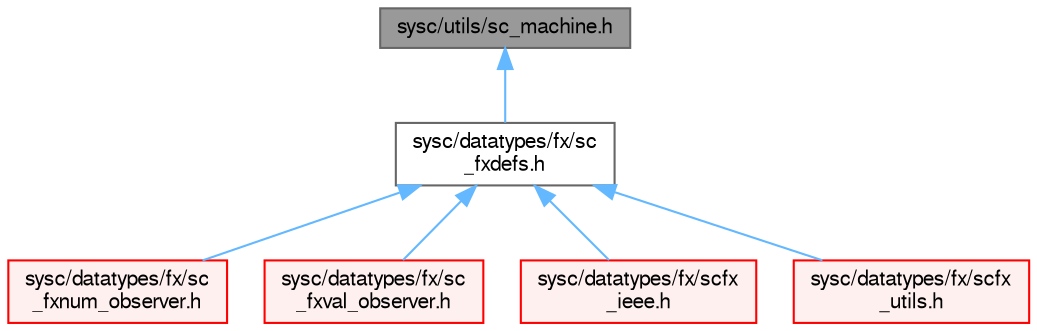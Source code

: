 digraph "sysc/utils/sc_machine.h"
{
 // LATEX_PDF_SIZE
  bgcolor="transparent";
  edge [fontname=FreeSans,fontsize=10,labelfontname=FreeSans,labelfontsize=10];
  node [fontname=FreeSans,fontsize=10,shape=box,height=0.2,width=0.4];
  Node1 [id="Node000001",label="sysc/utils/sc_machine.h",height=0.2,width=0.4,color="gray40", fillcolor="grey60", style="filled", fontcolor="black",tooltip=" "];
  Node1 -> Node2 [id="edge1_Node000001_Node000002",dir="back",color="steelblue1",style="solid",tooltip=" "];
  Node2 [id="Node000002",label="sysc/datatypes/fx/sc\l_fxdefs.h",height=0.2,width=0.4,color="grey40", fillcolor="white", style="filled",URL="$a00101.html",tooltip=" "];
  Node2 -> Node3 [id="edge2_Node000002_Node000003",dir="back",color="steelblue1",style="solid",tooltip=" "];
  Node3 [id="Node000003",label="sysc/datatypes/fx/sc\l_fxnum_observer.h",height=0.2,width=0.4,color="red", fillcolor="#FFF0F0", style="filled",URL="$a00095.html",tooltip=" "];
  Node2 -> Node10 [id="edge3_Node000002_Node000010",dir="back",color="steelblue1",style="solid",tooltip=" "];
  Node10 [id="Node000010",label="sysc/datatypes/fx/sc\l_fxval_observer.h",height=0.2,width=0.4,color="red", fillcolor="#FFF0F0", style="filled",URL="$a00065.html",tooltip=" "];
  Node2 -> Node12 [id="edge4_Node000002_Node000012",dir="back",color="steelblue1",style="solid",tooltip=" "];
  Node12 [id="Node000012",label="sysc/datatypes/fx/scfx\l_ieee.h",height=0.2,width=0.4,color="red", fillcolor="#FFF0F0", style="filled",URL="$a00110.html",tooltip=" "];
  Node2 -> Node46 [id="edge5_Node000002_Node000046",dir="back",color="steelblue1",style="solid",tooltip=" "];
  Node46 [id="Node000046",label="sysc/datatypes/fx/scfx\l_utils.h",height=0.2,width=0.4,color="red", fillcolor="#FFF0F0", style="filled",URL="$a00116.html",tooltip=" "];
}

